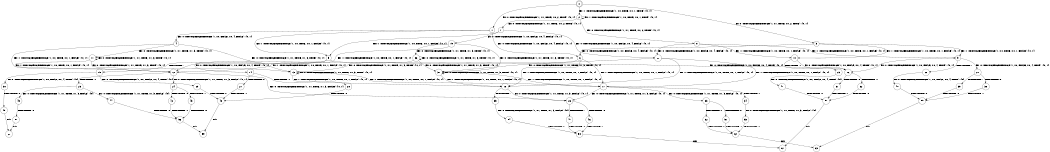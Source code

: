 digraph BCG {
size = "7, 10.5";
center = TRUE;
node [shape = circle];
0 [peripheries = 2];
0 -> 1 [label = "EX !0 !ATOMIC_EXCH_BRANCH (1, +1, TRUE, +0, 2, TRUE) !{0, 1}"];
0 -> 2 [label = "EX !1 !ATOMIC_EXCH_BRANCH (1, +0, TRUE, +0, 1, TRUE) !{0, 1}"];
0 -> 3 [label = "EX !0 !ATOMIC_EXCH_BRANCH (1, +1, TRUE, +0, 2, TRUE) !{0, 1}"];
1 -> 4 [label = "EX !0 !ATOMIC_EXCH_BRANCH (1, +0, FALSE, +0, 4, FALSE) !{0, 1}"];
1 -> 5 [label = "EX !1 !ATOMIC_EXCH_BRANCH (1, +0, TRUE, +0, 1, FALSE) !{0, 1}"];
1 -> 6 [label = "EX !0 !ATOMIC_EXCH_BRANCH (1, +0, FALSE, +0, 4, FALSE) !{0, 1}"];
2 -> 2 [label = "EX !1 !ATOMIC_EXCH_BRANCH (1, +0, TRUE, +0, 1, TRUE) !{0, 1}"];
2 -> 7 [label = "EX !0 !ATOMIC_EXCH_BRANCH (1, +1, TRUE, +0, 2, TRUE) !{0, 1}"];
2 -> 8 [label = "EX !0 !ATOMIC_EXCH_BRANCH (1, +1, TRUE, +0, 2, TRUE) !{0, 1}"];
3 -> 9 [label = "EX !1 !ATOMIC_EXCH_BRANCH (1, +0, TRUE, +0, 1, FALSE) !{0, 1}"];
3 -> 6 [label = "EX !0 !ATOMIC_EXCH_BRANCH (1, +0, FALSE, +0, 4, FALSE) !{0, 1}"];
3 -> 10 [label = "EX !1 !ATOMIC_EXCH_BRANCH (1, +0, TRUE, +0, 1, FALSE) !{0, 1}"];
4 -> 11 [label = "EX !0 !ATOMIC_EXCH_BRANCH (1, +1, TRUE, +1, 3, TRUE) !{0, 1}"];
4 -> 12 [label = "EX !1 !ATOMIC_EXCH_BRANCH (1, +0, TRUE, +0, 1, FALSE) !{0, 1}"];
4 -> 13 [label = "EX !0 !ATOMIC_EXCH_BRANCH (1, +1, TRUE, +1, 3, TRUE) !{0, 1}"];
5 -> 14 [label = "EX !0 !ATOMIC_EXCH_BRANCH (1, +0, FALSE, +0, 4, TRUE) !{0, 1}"];
5 -> 15 [label = "TERMINATE !1"];
5 -> 16 [label = "EX !0 !ATOMIC_EXCH_BRANCH (1, +0, FALSE, +0, 4, TRUE) !{0, 1}"];
6 -> 17 [label = "EX !1 !ATOMIC_EXCH_BRANCH (1, +0, TRUE, +0, 1, FALSE) !{0, 1}"];
6 -> 13 [label = "EX !0 !ATOMIC_EXCH_BRANCH (1, +1, TRUE, +1, 3, TRUE) !{0, 1}"];
6 -> 18 [label = "EX !1 !ATOMIC_EXCH_BRANCH (1, +0, TRUE, +0, 1, FALSE) !{0, 1}"];
7 -> 19 [label = "EX !0 !ATOMIC_EXCH_BRANCH (1, +0, FALSE, +0, 4, FALSE) !{0, 1}"];
7 -> 5 [label = "EX !1 !ATOMIC_EXCH_BRANCH (1, +0, TRUE, +0, 1, FALSE) !{0, 1}"];
7 -> 20 [label = "EX !0 !ATOMIC_EXCH_BRANCH (1, +0, FALSE, +0, 4, FALSE) !{0, 1}"];
8 -> 9 [label = "EX !1 !ATOMIC_EXCH_BRANCH (1, +0, TRUE, +0, 1, FALSE) !{0, 1}"];
8 -> 20 [label = "EX !0 !ATOMIC_EXCH_BRANCH (1, +0, FALSE, +0, 4, FALSE) !{0, 1}"];
8 -> 10 [label = "EX !1 !ATOMIC_EXCH_BRANCH (1, +0, TRUE, +0, 1, FALSE) !{0, 1}"];
9 -> 21 [label = "EX !0 !ATOMIC_EXCH_BRANCH (1, +0, FALSE, +0, 4, TRUE) !{0, 1}"];
9 -> 22 [label = "TERMINATE !1"];
9 -> 16 [label = "EX !0 !ATOMIC_EXCH_BRANCH (1, +0, FALSE, +0, 4, TRUE) !{0, 1}"];
10 -> 16 [label = "EX !0 !ATOMIC_EXCH_BRANCH (1, +0, FALSE, +0, 4, TRUE) !{0, 1}"];
10 -> 23 [label = "TERMINATE !1"];
11 -> 11 [label = "EX !0 !ATOMIC_EXCH_BRANCH (1, +1, TRUE, +1, 3, TRUE) !{0, 1}"];
11 -> 12 [label = "EX !1 !ATOMIC_EXCH_BRANCH (1, +0, TRUE, +0, 1, FALSE) !{0, 1}"];
11 -> 13 [label = "EX !0 !ATOMIC_EXCH_BRANCH (1, +1, TRUE, +1, 3, TRUE) !{0, 1}"];
12 -> 24 [label = "EX !0 !ATOMIC_EXCH_BRANCH (1, +1, TRUE, +1, 3, FALSE) !{0, 1}"];
12 -> 25 [label = "TERMINATE !1"];
12 -> 26 [label = "EX !0 !ATOMIC_EXCH_BRANCH (1, +1, TRUE, +1, 3, FALSE) !{0, 1}"];
13 -> 17 [label = "EX !1 !ATOMIC_EXCH_BRANCH (1, +0, TRUE, +0, 1, FALSE) !{0, 1}"];
13 -> 13 [label = "EX !0 !ATOMIC_EXCH_BRANCH (1, +1, TRUE, +1, 3, TRUE) !{0, 1}"];
13 -> 18 [label = "EX !1 !ATOMIC_EXCH_BRANCH (1, +0, TRUE, +0, 1, FALSE) !{0, 1}"];
14 -> 27 [label = "TERMINATE !0"];
14 -> 28 [label = "TERMINATE !1"];
15 -> 29 [label = "EX !0 !ATOMIC_EXCH_BRANCH (1, +0, FALSE, +0, 4, TRUE) !{0}"];
15 -> 30 [label = "EX !0 !ATOMIC_EXCH_BRANCH (1, +0, FALSE, +0, 4, TRUE) !{0}"];
16 -> 31 [label = "TERMINATE !0"];
16 -> 32 [label = "TERMINATE !1"];
17 -> 33 [label = "EX !0 !ATOMIC_EXCH_BRANCH (1, +1, TRUE, +1, 3, FALSE) !{0, 1}"];
17 -> 34 [label = "TERMINATE !1"];
17 -> 26 [label = "EX !0 !ATOMIC_EXCH_BRANCH (1, +1, TRUE, +1, 3, FALSE) !{0, 1}"];
18 -> 26 [label = "EX !0 !ATOMIC_EXCH_BRANCH (1, +1, TRUE, +1, 3, FALSE) !{0, 1}"];
18 -> 35 [label = "TERMINATE !1"];
19 -> 36 [label = "EX !0 !ATOMIC_EXCH_BRANCH (1, +1, TRUE, +1, 3, TRUE) !{0, 1}"];
19 -> 12 [label = "EX !1 !ATOMIC_EXCH_BRANCH (1, +0, TRUE, +0, 1, FALSE) !{0, 1}"];
19 -> 37 [label = "EX !0 !ATOMIC_EXCH_BRANCH (1, +1, TRUE, +1, 3, TRUE) !{0, 1}"];
20 -> 17 [label = "EX !1 !ATOMIC_EXCH_BRANCH (1, +0, TRUE, +0, 1, FALSE) !{0, 1}"];
20 -> 37 [label = "EX !0 !ATOMIC_EXCH_BRANCH (1, +1, TRUE, +1, 3, TRUE) !{0, 1}"];
20 -> 18 [label = "EX !1 !ATOMIC_EXCH_BRANCH (1, +0, TRUE, +0, 1, FALSE) !{0, 1}"];
21 -> 38 [label = "TERMINATE !0"];
21 -> 39 [label = "TERMINATE !1"];
22 -> 40 [label = "EX !0 !ATOMIC_EXCH_BRANCH (1, +0, FALSE, +0, 4, TRUE) !{0}"];
23 -> 41 [label = "EX !0 !ATOMIC_EXCH_BRANCH (1, +0, FALSE, +0, 4, TRUE) !{0}"];
24 -> 42 [label = "TERMINATE !0"];
24 -> 43 [label = "TERMINATE !1"];
25 -> 44 [label = "EX !0 !ATOMIC_EXCH_BRANCH (1, +1, TRUE, +1, 3, FALSE) !{0}"];
25 -> 45 [label = "EX !0 !ATOMIC_EXCH_BRANCH (1, +1, TRUE, +1, 3, FALSE) !{0}"];
26 -> 46 [label = "TERMINATE !0"];
26 -> 47 [label = "TERMINATE !1"];
27 -> 48 [label = "TERMINATE !1"];
28 -> 48 [label = "TERMINATE !0"];
29 -> 48 [label = "TERMINATE !0"];
30 -> 49 [label = "TERMINATE !0"];
31 -> 50 [label = "TERMINATE !1"];
32 -> 50 [label = "TERMINATE !0"];
33 -> 51 [label = "TERMINATE !0"];
33 -> 52 [label = "TERMINATE !1"];
34 -> 53 [label = "EX !0 !ATOMIC_EXCH_BRANCH (1, +1, TRUE, +1, 3, FALSE) !{0}"];
35 -> 54 [label = "EX !0 !ATOMIC_EXCH_BRANCH (1, +1, TRUE, +1, 3, FALSE) !{0}"];
36 -> 36 [label = "EX !0 !ATOMIC_EXCH_BRANCH (1, +1, TRUE, +1, 3, TRUE) !{0, 1}"];
36 -> 12 [label = "EX !1 !ATOMIC_EXCH_BRANCH (1, +0, TRUE, +0, 1, FALSE) !{0, 1}"];
36 -> 37 [label = "EX !0 !ATOMIC_EXCH_BRANCH (1, +1, TRUE, +1, 3, TRUE) !{0, 1}"];
37 -> 17 [label = "EX !1 !ATOMIC_EXCH_BRANCH (1, +0, TRUE, +0, 1, FALSE) !{0, 1}"];
37 -> 37 [label = "EX !0 !ATOMIC_EXCH_BRANCH (1, +1, TRUE, +1, 3, TRUE) !{0, 1}"];
37 -> 18 [label = "EX !1 !ATOMIC_EXCH_BRANCH (1, +0, TRUE, +0, 1, FALSE) !{0, 1}"];
38 -> 55 [label = "TERMINATE !1"];
39 -> 55 [label = "TERMINATE !0"];
40 -> 55 [label = "TERMINATE !0"];
41 -> 50 [label = "TERMINATE !0"];
42 -> 56 [label = "TERMINATE !1"];
43 -> 56 [label = "TERMINATE !0"];
44 -> 56 [label = "TERMINATE !0"];
45 -> 57 [label = "TERMINATE !0"];
46 -> 58 [label = "TERMINATE !1"];
47 -> 58 [label = "TERMINATE !0"];
48 -> 59 [label = "exit"];
49 -> 60 [label = "exit"];
50 -> 61 [label = "exit"];
51 -> 62 [label = "TERMINATE !1"];
52 -> 62 [label = "TERMINATE !0"];
53 -> 62 [label = "TERMINATE !0"];
54 -> 58 [label = "TERMINATE !0"];
55 -> 63 [label = "exit"];
56 -> 59 [label = "exit"];
57 -> 60 [label = "exit"];
58 -> 61 [label = "exit"];
62 -> 63 [label = "exit"];
}
